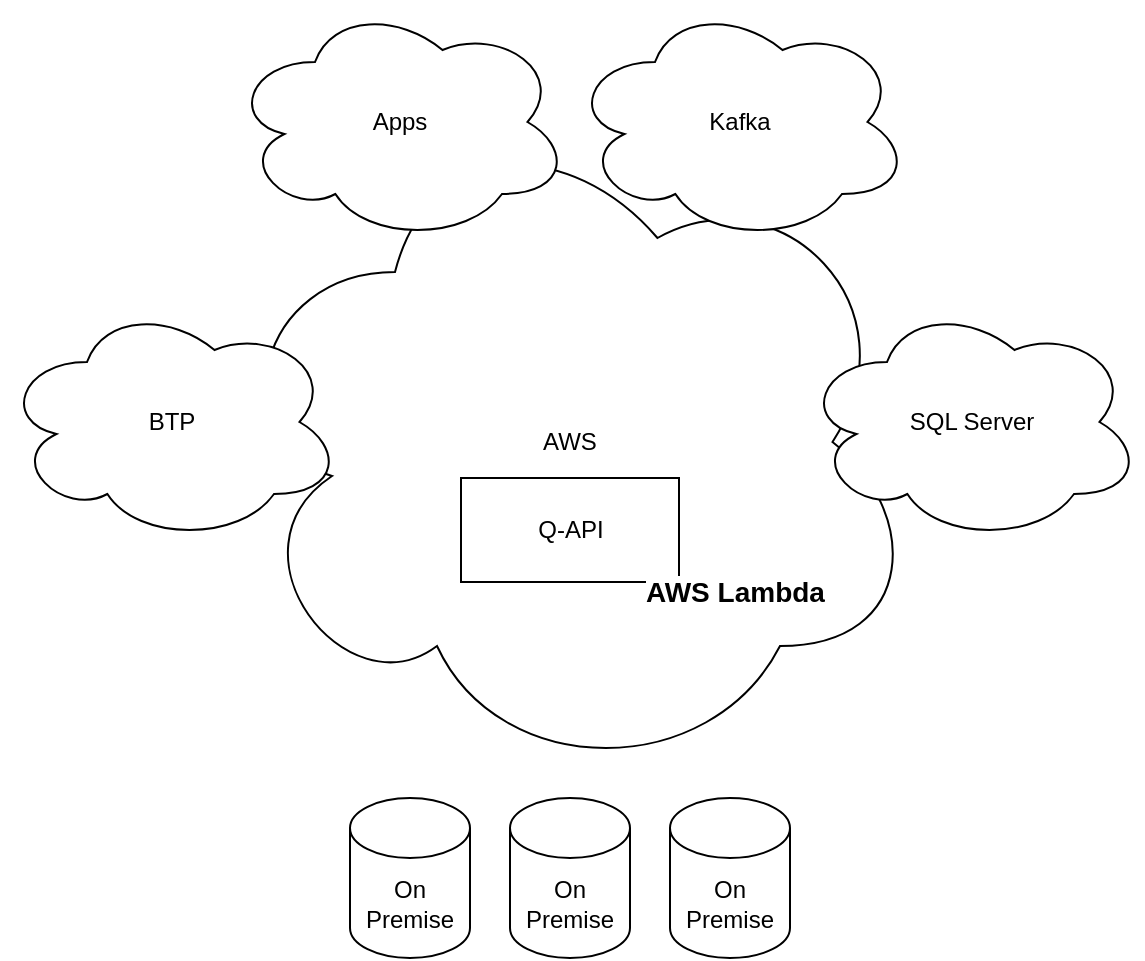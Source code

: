 <mxfile version="18.0.2" type="github" pages="9">
  <diagram id="HpVJbcLZ7ZJIM3ib_42-" name="Intro">
    <mxGraphModel dx="1038" dy="547" grid="1" gridSize="10" guides="1" tooltips="1" connect="1" arrows="1" fold="1" page="1" pageScale="1" pageWidth="827" pageHeight="1169" math="0" shadow="0">
      <root>
        <mxCell id="0" />
        <mxCell id="1" parent="0" />
        <mxCell id="_8hG3KRM3qx4qLLlASOH-2" value="AWS" style="ellipse;shape=cloud;whiteSpace=wrap;html=1;" parent="1" vertex="1">
          <mxGeometry x="239" y="330" width="350" height="340" as="geometry" />
        </mxCell>
        <mxCell id="_8hG3KRM3qx4qLLlASOH-1" value="Q-API" style="rounded=0;whiteSpace=wrap;html=1;" parent="1" vertex="1">
          <mxGeometry x="359.5" y="518" width="109" height="52" as="geometry" />
        </mxCell>
        <mxCell id="UIJSoI195DZLYgH4Dl49-1" value="BTP" style="ellipse;shape=cloud;whiteSpace=wrap;html=1;" parent="1" vertex="1">
          <mxGeometry x="130" y="430" width="170" height="120" as="geometry" />
        </mxCell>
        <mxCell id="UIJSoI195DZLYgH4Dl49-2" value="SQL Server" style="ellipse;shape=cloud;whiteSpace=wrap;html=1;" parent="1" vertex="1">
          <mxGeometry x="530" y="430" width="170" height="120" as="geometry" />
        </mxCell>
        <mxCell id="UIJSoI195DZLYgH4Dl49-4" value="On Premise" style="shape=cylinder3;whiteSpace=wrap;html=1;boundedLbl=1;backgroundOutline=1;size=15;" parent="1" vertex="1">
          <mxGeometry x="384" y="678" width="60" height="80" as="geometry" />
        </mxCell>
        <mxCell id="dWb0MLK0WTYtKiy5Bn6R-1" value="&lt;em style=&quot;font-weight: bold; font-style: normal; font-family: arial, sans-serif; font-size: 14px; font-variant-ligatures: normal; font-variant-caps: normal; letter-spacing: normal; orphans: 2; text-align: left; text-indent: 0px; text-transform: none; widows: 2; word-spacing: 0px; -webkit-text-stroke-width: 0px; text-decoration-thickness: initial; text-decoration-style: initial; text-decoration-color: initial; background-color: rgb(255, 255, 255);&quot;&gt;AWS Lambda&lt;/em&gt;" style="text;whiteSpace=wrap;html=1;fontSize=13;" parent="1" vertex="1">
          <mxGeometry x="450" y="560" width="110" height="30" as="geometry" />
        </mxCell>
        <mxCell id="2JQ_cNsJzv8anacmbkM--3" value="On Premise" style="shape=cylinder3;whiteSpace=wrap;html=1;boundedLbl=1;backgroundOutline=1;size=15;" vertex="1" parent="1">
          <mxGeometry x="464" y="678" width="60" height="80" as="geometry" />
        </mxCell>
        <mxCell id="2JQ_cNsJzv8anacmbkM--4" value="On Premise" style="shape=cylinder3;whiteSpace=wrap;html=1;boundedLbl=1;backgroundOutline=1;size=15;" vertex="1" parent="1">
          <mxGeometry x="304" y="678" width="60" height="80" as="geometry" />
        </mxCell>
        <mxCell id="2JQ_cNsJzv8anacmbkM--7" value="Apps" style="ellipse;shape=cloud;whiteSpace=wrap;html=1;" vertex="1" parent="1">
          <mxGeometry x="244" y="280" width="170" height="120" as="geometry" />
        </mxCell>
        <mxCell id="2JQ_cNsJzv8anacmbkM--8" value="Kafka" style="ellipse;shape=cloud;whiteSpace=wrap;html=1;" vertex="1" parent="1">
          <mxGeometry x="414" y="280" width="170" height="120" as="geometry" />
        </mxCell>
      </root>
    </mxGraphModel>
  </diagram>
  <diagram name="Huidig" id="vT4zfsBOIa107QjHJJ_h">
    <mxGraphModel dx="1438" dy="147" grid="1" gridSize="10" guides="1" tooltips="1" connect="1" arrows="1" fold="1" page="0" pageScale="1" pageWidth="827" pageHeight="1169" math="0" shadow="0">
      <root>
        <mxCell id="7QKlyXyI2FBLRuou-GM7-0" />
        <mxCell id="7QKlyXyI2FBLRuou-GM7-1" parent="7QKlyXyI2FBLRuou-GM7-0" />
        <mxCell id="doydaf-6P-BLi0-MDYOF-10" value="Replicatie" style="edgeStyle=orthogonalEdgeStyle;rounded=0;orthogonalLoop=1;jettySize=auto;html=1;entryX=0.25;entryY=1;entryDx=0;entryDy=0;" edge="1" parent="7QKlyXyI2FBLRuou-GM7-1" source="7QKlyXyI2FBLRuou-GM7-6" target="doydaf-6P-BLi0-MDYOF-7">
          <mxGeometry relative="1" as="geometry" />
        </mxCell>
        <mxCell id="7QKlyXyI2FBLRuou-GM7-6" value="Tennet" style="shape=cylinder3;whiteSpace=wrap;html=1;boundedLbl=1;backgroundOutline=1;size=15;" vertex="1" parent="7QKlyXyI2FBLRuou-GM7-1">
          <mxGeometry x="60" y="800" width="60" height="80" as="geometry" />
        </mxCell>
        <mxCell id="doydaf-6P-BLi0-MDYOF-11" style="edgeStyle=orthogonalEdgeStyle;rounded=0;orthogonalLoop=1;jettySize=auto;html=1;entryX=0.75;entryY=1;entryDx=0;entryDy=0;" edge="1" parent="7QKlyXyI2FBLRuou-GM7-1" source="7QKlyXyI2FBLRuou-GM7-7" target="doydaf-6P-BLi0-MDYOF-7">
          <mxGeometry relative="1" as="geometry" />
        </mxCell>
        <mxCell id="doydaf-6P-BLi0-MDYOF-14" value="Replicatie" style="edgeLabel;html=1;align=center;verticalAlign=middle;resizable=0;points=[];" vertex="1" connectable="0" parent="doydaf-6P-BLi0-MDYOF-11">
          <mxGeometry x="0.02" y="3" relative="1" as="geometry">
            <mxPoint as="offset" />
          </mxGeometry>
        </mxCell>
        <mxCell id="7QKlyXyI2FBLRuou-GM7-7" value="Liander" style="shape=cylinder3;whiteSpace=wrap;html=1;boundedLbl=1;backgroundOutline=1;size=15;" vertex="1" parent="7QKlyXyI2FBLRuou-GM7-1">
          <mxGeometry x="400" y="800" width="60" height="80" as="geometry" />
        </mxCell>
        <mxCell id="7QKlyXyI2FBLRuou-GM7-8" value="Kafka Consumer" style="rounded=0;whiteSpace=wrap;html=1;dashed=1;" vertex="1" parent="7QKlyXyI2FBLRuou-GM7-1">
          <mxGeometry x="60" y="520" width="120" height="60" as="geometry" />
        </mxCell>
        <mxCell id="doydaf-6P-BLi0-MDYOF-9" style="edgeStyle=orthogonalEdgeStyle;rounded=0;orthogonalLoop=1;jettySize=auto;html=1;entryX=0.5;entryY=0;entryDx=0;entryDy=0;" edge="1" parent="7QKlyXyI2FBLRuou-GM7-1" source="7QKlyXyI2FBLRuou-GM7-9" target="doydaf-6P-BLi0-MDYOF-7">
          <mxGeometry relative="1" as="geometry" />
        </mxCell>
        <mxCell id="7QKlyXyI2FBLRuou-GM7-9" value="Inspector" style="rounded=0;whiteSpace=wrap;html=1;" vertex="1" parent="7QKlyXyI2FBLRuou-GM7-1">
          <mxGeometry x="200" y="520" width="120" height="60" as="geometry" />
        </mxCell>
        <mxCell id="qpO7n-Ezl3QQtPlUDYy3-4" style="edgeStyle=orthogonalEdgeStyle;rounded=0;orthogonalLoop=1;jettySize=auto;html=1;exitX=0.5;exitY=1;exitDx=0;exitDy=0;" edge="1" parent="7QKlyXyI2FBLRuou-GM7-1" source="7QKlyXyI2FBLRuou-GM7-10" target="mUy6Duw-CrBWfTMeyEvr-0">
          <mxGeometry relative="1" as="geometry" />
        </mxCell>
        <mxCell id="7QKlyXyI2FBLRuou-GM7-10" value="Mutatie Tool App op CF" style="rounded=0;whiteSpace=wrap;html=1;" vertex="1" parent="7QKlyXyI2FBLRuou-GM7-1">
          <mxGeometry x="341" y="419" width="120" height="61" as="geometry" />
        </mxCell>
        <mxCell id="qpO7n-Ezl3QQtPlUDYy3-5" style="edgeStyle=orthogonalEdgeStyle;rounded=0;orthogonalLoop=1;jettySize=auto;html=1;entryX=1;entryY=0.5;entryDx=0;entryDy=0;" edge="1" parent="7QKlyXyI2FBLRuou-GM7-1" source="7QKlyXyI2FBLRuou-GM7-11" target="qpO7n-Ezl3QQtPlUDYy3-1">
          <mxGeometry relative="1" as="geometry">
            <Array as="points">
              <mxPoint x="540" y="665" />
            </Array>
          </mxGeometry>
        </mxCell>
        <mxCell id="7QKlyXyI2FBLRuou-GM7-11" value="APIs" style="rounded=0;whiteSpace=wrap;html=1;" vertex="1" parent="7QKlyXyI2FBLRuou-GM7-1">
          <mxGeometry x="480" y="520" width="120" height="60" as="geometry" />
        </mxCell>
        <mxCell id="7QKlyXyI2FBLRuou-GM7-13" value="Kafka Producer" style="rounded=0;whiteSpace=wrap;html=1;dashed=1;" vertex="1" parent="7QKlyXyI2FBLRuou-GM7-1">
          <mxGeometry x="-80" y="520" width="120" height="60" as="geometry" />
        </mxCell>
        <mxCell id="7QKlyXyI2FBLRuou-GM7-14" value="Kafka&amp;nbsp;" style="rounded=1;whiteSpace=wrap;html=1;" vertex="1" parent="7QKlyXyI2FBLRuou-GM7-1">
          <mxGeometry x="-10" y="440" width="120" height="60" as="geometry" />
        </mxCell>
        <mxCell id="doydaf-6P-BLi0-MDYOF-12" style="edgeStyle=orthogonalEdgeStyle;rounded=0;orthogonalLoop=1;jettySize=auto;html=1;entryX=1;entryY=0.5;entryDx=0;entryDy=0;" edge="1" parent="7QKlyXyI2FBLRuou-GM7-1" source="7QKlyXyI2FBLRuou-GM7-15" target="doydaf-6P-BLi0-MDYOF-7">
          <mxGeometry relative="1" as="geometry">
            <Array as="points">
              <mxPoint x="540" y="710" />
            </Array>
          </mxGeometry>
        </mxCell>
        <mxCell id="7QKlyXyI2FBLRuou-GM7-15" value="Omicron" style="ellipse;shape=cloud;whiteSpace=wrap;html=1;labelBackgroundColor=#FFFFFF;fontSize=13;fontColor=#000000;" vertex="1" parent="7QKlyXyI2FBLRuou-GM7-1">
          <mxGeometry x="700" y="660" width="120" height="80" as="geometry" />
        </mxCell>
        <mxCell id="doydaf-6P-BLi0-MDYOF-7" value="On Premise" style="swimlane;" vertex="1" parent="7QKlyXyI2FBLRuou-GM7-1">
          <mxGeometry x="160" y="610" width="200" height="200" as="geometry" />
        </mxCell>
        <mxCell id="7QKlyXyI2FBLRuou-GM7-5" value="i-Core" style="shape=cylinder3;whiteSpace=wrap;html=1;boundedLbl=1;backgroundOutline=1;size=15;" vertex="1" parent="doydaf-6P-BLi0-MDYOF-7">
          <mxGeometry x="55" y="80" width="90" height="110" as="geometry" />
        </mxCell>
        <mxCell id="qpO7n-Ezl3QQtPlUDYy3-7" style="edgeStyle=orthogonalEdgeStyle;rounded=0;orthogonalLoop=1;jettySize=auto;html=1;entryX=1;entryY=0.5;entryDx=0;entryDy=0;entryPerimeter=0;" edge="1" parent="doydaf-6P-BLi0-MDYOF-7" source="qpO7n-Ezl3QQtPlUDYy3-1" target="7QKlyXyI2FBLRuou-GM7-5">
          <mxGeometry relative="1" as="geometry">
            <Array as="points">
              <mxPoint x="180" y="100" />
              <mxPoint x="165" y="100" />
              <mxPoint x="165" y="135" />
            </Array>
          </mxGeometry>
        </mxCell>
        <mxCell id="qpO7n-Ezl3QQtPlUDYy3-1" value="Proxy" style="whiteSpace=wrap;html=1;aspect=fixed;" vertex="1" parent="doydaf-6P-BLi0-MDYOF-7">
          <mxGeometry x="150" y="30" width="50" height="50" as="geometry" />
        </mxCell>
        <mxCell id="qpO7n-Ezl3QQtPlUDYy3-8" value="Middle-ware" style="whiteSpace=wrap;html=1;aspect=fixed;" vertex="1" parent="doydaf-6P-BLi0-MDYOF-7">
          <mxGeometry x="75" y="30" width="50" height="50" as="geometry" />
        </mxCell>
        <mxCell id="qpO7n-Ezl3QQtPlUDYy3-3" style="edgeStyle=orthogonalEdgeStyle;rounded=0;orthogonalLoop=1;jettySize=auto;html=1;exitX=0.5;exitY=1;exitDx=0;exitDy=0;entryX=1;entryY=0.5;entryDx=0;entryDy=0;" edge="1" parent="7QKlyXyI2FBLRuou-GM7-1" source="mUy6Duw-CrBWfTMeyEvr-0" target="qpO7n-Ezl3QQtPlUDYy3-1">
          <mxGeometry relative="1" as="geometry" />
        </mxCell>
        <mxCell id="mUy6Duw-CrBWfTMeyEvr-0" value="Mutatie Tool Middleware op CF" style="rounded=0;whiteSpace=wrap;html=1;" vertex="1" parent="7QKlyXyI2FBLRuou-GM7-1">
          <mxGeometry x="341" y="520" width="120" height="60" as="geometry" />
        </mxCell>
      </root>
    </mxGraphModel>
  </diagram>
  <diagram id="KApg9ZK0kmlz-gtaGevU" name="Plan API">
    <mxGraphModel dx="1038" dy="547" grid="1" gridSize="10" guides="1" tooltips="1" connect="1" arrows="1" fold="1" page="0" pageScale="1" pageWidth="827" pageHeight="1169" math="0" shadow="0">
      <root>
        <mxCell id="0" />
        <mxCell id="1" parent="0" />
        <mxCell id="_LIRofzzChph_EFBGV_p-5" style="edgeStyle=orthogonalEdgeStyle;rounded=0;orthogonalLoop=1;jettySize=auto;html=1;exitX=0.5;exitY=1;exitDx=0;exitDy=0;" parent="1" source="_LIRofzzChph_EFBGV_p-1" target="_LIRofzzChph_EFBGV_p-2" edge="1">
          <mxGeometry relative="1" as="geometry" />
        </mxCell>
        <mxCell id="_LIRofzzChph_EFBGV_p-6" style="edgeStyle=orthogonalEdgeStyle;rounded=0;orthogonalLoop=1;jettySize=auto;html=1;" parent="1" source="_LIRofzzChph_EFBGV_p-1" target="_LIRofzzChph_EFBGV_p-3" edge="1">
          <mxGeometry relative="1" as="geometry" />
        </mxCell>
        <mxCell id="_LIRofzzChph_EFBGV_p-7" style="edgeStyle=orthogonalEdgeStyle;rounded=0;orthogonalLoop=1;jettySize=auto;html=1;exitX=0.5;exitY=1;exitDx=0;exitDy=0;entryX=0.5;entryY=0;entryDx=0;entryDy=0;entryPerimeter=0;" parent="1" source="_LIRofzzChph_EFBGV_p-1" target="_LIRofzzChph_EFBGV_p-4" edge="1">
          <mxGeometry relative="1" as="geometry" />
        </mxCell>
        <mxCell id="_LIRofzzChph_EFBGV_p-2" value="i-Core" style="shape=cylinder3;whiteSpace=wrap;html=1;boundedLbl=1;backgroundOutline=1;size=15;" parent="1" vertex="1">
          <mxGeometry x="290" y="743" width="60" height="80" as="geometry" />
        </mxCell>
        <mxCell id="_LIRofzzChph_EFBGV_p-3" value="Tennet" style="shape=cylinder3;whiteSpace=wrap;html=1;boundedLbl=1;backgroundOutline=1;size=15;" parent="1" vertex="1">
          <mxGeometry x="371" y="743" width="60" height="80" as="geometry" />
        </mxCell>
        <mxCell id="_LIRofzzChph_EFBGV_p-4" value="Liander" style="shape=cylinder3;whiteSpace=wrap;html=1;boundedLbl=1;backgroundOutline=1;size=15;" parent="1" vertex="1">
          <mxGeometry x="451" y="743" width="60" height="80" as="geometry" />
        </mxCell>
        <mxCell id="_LIRofzzChph_EFBGV_p-8" value="Kafka Consumer" style="rounded=0;whiteSpace=wrap;html=1;" parent="1" vertex="1">
          <mxGeometry x="200" y="450" width="120" height="60" as="geometry" />
        </mxCell>
        <mxCell id="_LIRofzzChph_EFBGV_p-9" value="Inspector" style="rounded=0;whiteSpace=wrap;html=1;" parent="1" vertex="1">
          <mxGeometry x="481" y="450" width="120" height="60" as="geometry" />
        </mxCell>
        <mxCell id="_LIRofzzChph_EFBGV_p-10" value="Mutatie Tool" style="rounded=0;whiteSpace=wrap;html=1;" parent="1" vertex="1">
          <mxGeometry x="620" y="450" width="120" height="60" as="geometry" />
        </mxCell>
        <mxCell id="_LIRofzzChph_EFBGV_p-11" value="APIs" style="rounded=0;whiteSpace=wrap;html=1;" parent="1" vertex="1">
          <mxGeometry x="340" y="450" width="120" height="60" as="geometry" />
        </mxCell>
        <mxCell id="TJ5iqCwmINLxDIpcIWsS-2" value="Kafka Producer" style="rounded=0;whiteSpace=wrap;html=1;" parent="1" vertex="1">
          <mxGeometry x="60" y="450" width="120" height="60" as="geometry" />
        </mxCell>
        <mxCell id="eNnHhdQrDtm_9kjSp-nN-5" value="Kafka&amp;nbsp;" style="rounded=1;whiteSpace=wrap;html=1;" parent="1" vertex="1">
          <mxGeometry x="130" y="370" width="120" height="60" as="geometry" />
        </mxCell>
        <mxCell id="XJJLelBywiv6xxUjgZXU-2" value="Omicron" style="ellipse;shape=cloud;whiteSpace=wrap;html=1;labelBackgroundColor=#FFFFFF;fontSize=13;fontColor=#000000;" parent="1" vertex="1">
          <mxGeometry x="620" y="530" width="120" height="80" as="geometry" />
        </mxCell>
        <mxCell id="1zi3gBxquM7h25bUASLV-3" value="Dynamische data" style="rounded=0;whiteSpace=wrap;html=1;" parent="1" vertex="1">
          <mxGeometry x="470" y="600" width="120" height="60" as="geometry" />
        </mxCell>
        <mxCell id="1zi3gBxquM7h25bUASLV-4" value="Statische data" style="rounded=0;whiteSpace=wrap;html=1;" parent="1" vertex="1">
          <mxGeometry x="220" y="600" width="120" height="60" as="geometry" />
        </mxCell>
        <mxCell id="_LIRofzzChph_EFBGV_p-1" value="Qirion API" style="rounded=0;whiteSpace=wrap;html=1;" parent="1" vertex="1">
          <mxGeometry x="321" y="560" width="160" height="80" as="geometry" />
        </mxCell>
      </root>
    </mxGraphModel>
  </diagram>
  <diagram name="Mogelijkheden" id="776NfYBEFLvedW3-ykA_">
    <mxGraphModel dx="1038" dy="547" grid="1" gridSize="10" guides="1" tooltips="1" connect="1" arrows="1" fold="1" page="0" pageScale="1" pageWidth="827" pageHeight="1169" math="0" shadow="0">
      <root>
        <mxCell id="QCPtocISedsEPQomGW2w-0" />
        <mxCell id="QCPtocISedsEPQomGW2w-1" parent="QCPtocISedsEPQomGW2w-0" />
        <mxCell id="QCPtocISedsEPQomGW2w-2" style="edgeStyle=orthogonalEdgeStyle;rounded=0;orthogonalLoop=1;jettySize=auto;html=1;exitX=0.5;exitY=1;exitDx=0;exitDy=0;" edge="1" parent="QCPtocISedsEPQomGW2w-1" source="QCPtocISedsEPQomGW2w-17" target="QCPtocISedsEPQomGW2w-5">
          <mxGeometry relative="1" as="geometry" />
        </mxCell>
        <mxCell id="QCPtocISedsEPQomGW2w-3" style="edgeStyle=orthogonalEdgeStyle;rounded=0;orthogonalLoop=1;jettySize=auto;html=1;" edge="1" parent="QCPtocISedsEPQomGW2w-1" source="QCPtocISedsEPQomGW2w-17" target="QCPtocISedsEPQomGW2w-6">
          <mxGeometry relative="1" as="geometry" />
        </mxCell>
        <mxCell id="QCPtocISedsEPQomGW2w-4" style="edgeStyle=orthogonalEdgeStyle;rounded=0;orthogonalLoop=1;jettySize=auto;html=1;exitX=0.5;exitY=1;exitDx=0;exitDy=0;entryX=0.5;entryY=0;entryDx=0;entryDy=0;entryPerimeter=0;" edge="1" parent="QCPtocISedsEPQomGW2w-1" source="QCPtocISedsEPQomGW2w-17" target="QCPtocISedsEPQomGW2w-7">
          <mxGeometry relative="1" as="geometry" />
        </mxCell>
        <mxCell id="QCPtocISedsEPQomGW2w-5" value="i-Core" style="shape=cylinder3;whiteSpace=wrap;html=1;boundedLbl=1;backgroundOutline=1;size=15;dashed=1;" vertex="1" parent="QCPtocISedsEPQomGW2w-1">
          <mxGeometry x="290" y="743" width="60" height="80" as="geometry" />
        </mxCell>
        <mxCell id="QCPtocISedsEPQomGW2w-6" value="Tennet" style="shape=cylinder3;whiteSpace=wrap;html=1;boundedLbl=1;backgroundOutline=1;size=15;" vertex="1" parent="QCPtocISedsEPQomGW2w-1">
          <mxGeometry x="371" y="743" width="60" height="80" as="geometry" />
        </mxCell>
        <mxCell id="QCPtocISedsEPQomGW2w-7" value="Liander" style="shape=cylinder3;whiteSpace=wrap;html=1;boundedLbl=1;backgroundOutline=1;size=15;" vertex="1" parent="QCPtocISedsEPQomGW2w-1">
          <mxGeometry x="451" y="743" width="60" height="80" as="geometry" />
        </mxCell>
        <mxCell id="QCPtocISedsEPQomGW2w-8" value="Kafka Consumer" style="rounded=0;whiteSpace=wrap;html=1;" vertex="1" parent="QCPtocISedsEPQomGW2w-1">
          <mxGeometry x="200" y="450" width="120" height="60" as="geometry" />
        </mxCell>
        <mxCell id="QCPtocISedsEPQomGW2w-9" value="Inspector" style="rounded=0;whiteSpace=wrap;html=1;" vertex="1" parent="QCPtocISedsEPQomGW2w-1">
          <mxGeometry x="481" y="450" width="120" height="60" as="geometry" />
        </mxCell>
        <mxCell id="7YPB4oChSVs1w-JZZr6h-1" style="edgeStyle=orthogonalEdgeStyle;rounded=0;orthogonalLoop=1;jettySize=auto;html=1;exitX=1;exitY=0.5;exitDx=0;exitDy=0;entryX=0.5;entryY=0;entryDx=0;entryDy=0;" edge="1" parent="QCPtocISedsEPQomGW2w-1" source="QCPtocISedsEPQomGW2w-10" target="7YPB4oChSVs1w-JZZr6h-0">
          <mxGeometry relative="1" as="geometry" />
        </mxCell>
        <mxCell id="QCPtocISedsEPQomGW2w-10" value="Mutatie Tool" style="rounded=0;whiteSpace=wrap;html=1;" vertex="1" parent="QCPtocISedsEPQomGW2w-1">
          <mxGeometry x="620" y="450" width="120" height="60" as="geometry" />
        </mxCell>
        <mxCell id="QCPtocISedsEPQomGW2w-11" value="APIs" style="rounded=0;whiteSpace=wrap;html=1;" vertex="1" parent="QCPtocISedsEPQomGW2w-1">
          <mxGeometry x="340" y="450" width="120" height="60" as="geometry" />
        </mxCell>
        <mxCell id="QCPtocISedsEPQomGW2w-12" value="Kafka Producer" style="rounded=0;whiteSpace=wrap;html=1;" vertex="1" parent="QCPtocISedsEPQomGW2w-1">
          <mxGeometry x="60" y="450" width="120" height="60" as="geometry" />
        </mxCell>
        <mxCell id="QCPtocISedsEPQomGW2w-13" value="Kafka&amp;nbsp;" style="rounded=1;whiteSpace=wrap;html=1;" vertex="1" parent="QCPtocISedsEPQomGW2w-1">
          <mxGeometry x="130" y="370" width="120" height="60" as="geometry" />
        </mxCell>
        <mxCell id="QCPtocISedsEPQomGW2w-14" value="Omicron" style="ellipse;shape=cloud;whiteSpace=wrap;html=1;labelBackgroundColor=#FFFFFF;fontSize=13;fontColor=#000000;" vertex="1" parent="QCPtocISedsEPQomGW2w-1">
          <mxGeometry x="30" y="550" width="120" height="80" as="geometry" />
        </mxCell>
        <mxCell id="QCPtocISedsEPQomGW2w-15" value="Dynamische data" style="rounded=0;whiteSpace=wrap;html=1;" vertex="1" parent="QCPtocISedsEPQomGW2w-1">
          <mxGeometry x="470" y="600" width="120" height="60" as="geometry" />
        </mxCell>
        <mxCell id="QCPtocISedsEPQomGW2w-16" value="Statische data" style="rounded=0;whiteSpace=wrap;html=1;" vertex="1" parent="QCPtocISedsEPQomGW2w-1">
          <mxGeometry x="220" y="600" width="120" height="60" as="geometry" />
        </mxCell>
        <mxCell id="QCPtocISedsEPQomGW2w-17" value="Qirion API" style="rounded=0;whiteSpace=wrap;html=1;" vertex="1" parent="QCPtocISedsEPQomGW2w-1">
          <mxGeometry x="321" y="560" width="160" height="80" as="geometry" />
        </mxCell>
        <mxCell id="eQ1E9PP1uY3DnO6KK2Yn-0" value="Veldwerker App" style="rounded=0;whiteSpace=wrap;html=1;dashed=1;" vertex="1" parent="QCPtocISedsEPQomGW2w-1">
          <mxGeometry x="481" y="370" width="120" height="60" as="geometry" />
        </mxCell>
        <mxCell id="eQ1E9PP1uY3DnO6KK2Yn-1" value="Uitfaseren VGE" style="rounded=0;whiteSpace=wrap;html=1;dashed=1;" vertex="1" parent="QCPtocISedsEPQomGW2w-1">
          <mxGeometry x="620" y="370" width="120" height="60" as="geometry" />
        </mxCell>
        <mxCell id="7YPB4oChSVs1w-JZZr6h-0" value="Automatiseren" style="rounded=0;whiteSpace=wrap;html=1;dashed=1;" vertex="1" parent="QCPtocISedsEPQomGW2w-1">
          <mxGeometry x="770" y="510" width="120" height="60" as="geometry" />
        </mxCell>
        <mxCell id="2qFBr_LVHn0H7hApXwYN-1" value="Business rules onderhoud" style="rounded=0;whiteSpace=wrap;html=1;" vertex="1" parent="QCPtocISedsEPQomGW2w-1">
          <mxGeometry x="775" y="793" width="120" height="60" as="geometry" />
        </mxCell>
        <mxCell id="2qFBr_LVHn0H7hApXwYN-2" value="Automatiseren beoordelen onderhoud" style="rounded=0;whiteSpace=wrap;html=1;" vertex="1" parent="QCPtocISedsEPQomGW2w-1">
          <mxGeometry x="705" y="723" width="120" height="60" as="geometry" />
        </mxCell>
        <mxCell id="2qFBr_LVHn0H7hApXwYN-3" value="Muteren storingen en automatisch beoordelen" style="rounded=0;whiteSpace=wrap;html=1;" vertex="1" parent="QCPtocISedsEPQomGW2w-1">
          <mxGeometry x="705" y="653" width="120" height="60" as="geometry" />
        </mxCell>
        <mxCell id="2qFBr_LVHn0H7hApXwYN-4" value="Volgt werk uit" style="rounded=0;whiteSpace=wrap;html=1;" vertex="1" parent="QCPtocISedsEPQomGW2w-1">
          <mxGeometry x="835" y="653" width="120" height="60" as="geometry" />
        </mxCell>
        <mxCell id="2qFBr_LVHn0H7hApXwYN-5" value="Volgt werk uit" style="rounded=0;whiteSpace=wrap;html=1;" vertex="1" parent="QCPtocISedsEPQomGW2w-1">
          <mxGeometry x="835" y="723" width="120" height="60" as="geometry" />
        </mxCell>
        <mxCell id="1pas5uzWiyQxq9TUJ_Up-0" value="CIM Jargon" style="rounded=0;whiteSpace=wrap;html=1;dashed=1;" vertex="1" parent="QCPtocISedsEPQomGW2w-1">
          <mxGeometry x="150" y="650" width="120" height="60" as="geometry" />
        </mxCell>
        <mxCell id="1pas5uzWiyQxq9TUJ_Up-1" value="Uitfaseren&amp;nbsp;" style="rounded=0;whiteSpace=wrap;html=1;dashed=1;" vertex="1" parent="QCPtocISedsEPQomGW2w-1">
          <mxGeometry x="260" y="850" width="120" height="60" as="geometry" />
        </mxCell>
      </root>
    </mxGraphModel>
  </diagram>
  <diagram name="Copy of Page-1" id="WH6ykJfbUuyJ_v7iOiE3">
    <mxGraphModel dx="1038" dy="547" grid="1" gridSize="10" guides="1" tooltips="1" connect="1" arrows="1" fold="1" page="0" pageScale="1" pageWidth="827" pageHeight="1169" math="0" shadow="0">
      <root>
        <mxCell id="XlQo0vKEERJY7iNDJMQV-0" />
        <mxCell id="XlQo0vKEERJY7iNDJMQV-1" parent="XlQo0vKEERJY7iNDJMQV-0" />
        <mxCell id="XlQo0vKEERJY7iNDJMQV-2" style="edgeStyle=orthogonalEdgeStyle;rounded=0;orthogonalLoop=1;jettySize=auto;html=1;exitX=0.5;exitY=1;exitDx=0;exitDy=0;" edge="1" parent="XlQo0vKEERJY7iNDJMQV-1" source="XlQo0vKEERJY7iNDJMQV-5" target="XlQo0vKEERJY7iNDJMQV-6">
          <mxGeometry relative="1" as="geometry" />
        </mxCell>
        <mxCell id="XlQo0vKEERJY7iNDJMQV-3" style="edgeStyle=orthogonalEdgeStyle;rounded=0;orthogonalLoop=1;jettySize=auto;html=1;" edge="1" parent="XlQo0vKEERJY7iNDJMQV-1" source="XlQo0vKEERJY7iNDJMQV-5" target="XlQo0vKEERJY7iNDJMQV-7">
          <mxGeometry relative="1" as="geometry" />
        </mxCell>
        <mxCell id="XlQo0vKEERJY7iNDJMQV-4" style="edgeStyle=orthogonalEdgeStyle;rounded=0;orthogonalLoop=1;jettySize=auto;html=1;exitX=0.5;exitY=1;exitDx=0;exitDy=0;entryX=0.5;entryY=0;entryDx=0;entryDy=0;entryPerimeter=0;" edge="1" parent="XlQo0vKEERJY7iNDJMQV-1" source="XlQo0vKEERJY7iNDJMQV-5" target="XlQo0vKEERJY7iNDJMQV-8">
          <mxGeometry relative="1" as="geometry" />
        </mxCell>
        <mxCell id="XlQo0vKEERJY7iNDJMQV-5" value="Qirion API" style="rounded=0;whiteSpace=wrap;html=1;" vertex="1" parent="XlQo0vKEERJY7iNDJMQV-1">
          <mxGeometry x="321" y="560" width="160" height="80" as="geometry" />
        </mxCell>
        <mxCell id="XlQo0vKEERJY7iNDJMQV-6" value="i-Core" style="shape=cylinder3;whiteSpace=wrap;html=1;boundedLbl=1;backgroundOutline=1;size=15;" vertex="1" parent="XlQo0vKEERJY7iNDJMQV-1">
          <mxGeometry x="290" y="720" width="60" height="80" as="geometry" />
        </mxCell>
        <mxCell id="XlQo0vKEERJY7iNDJMQV-7" value="Tennet" style="shape=cylinder3;whiteSpace=wrap;html=1;boundedLbl=1;backgroundOutline=1;size=15;" vertex="1" parent="XlQo0vKEERJY7iNDJMQV-1">
          <mxGeometry x="371" y="720" width="60" height="80" as="geometry" />
        </mxCell>
        <mxCell id="XlQo0vKEERJY7iNDJMQV-8" value="Liander" style="shape=cylinder3;whiteSpace=wrap;html=1;boundedLbl=1;backgroundOutline=1;size=15;" vertex="1" parent="XlQo0vKEERJY7iNDJMQV-1">
          <mxGeometry x="451" y="720" width="60" height="80" as="geometry" />
        </mxCell>
        <mxCell id="XlQo0vKEERJY7iNDJMQV-9" style="edgeStyle=orthogonalEdgeStyle;rounded=0;orthogonalLoop=1;jettySize=auto;html=1;exitX=0.5;exitY=1;exitDx=0;exitDy=0;entryX=0.5;entryY=0;entryDx=0;entryDy=0;fontSize=13;fontColor=#000000;startArrow=none;startFill=0;" edge="1" parent="XlQo0vKEERJY7iNDJMQV-1" source="XlQo0vKEERJY7iNDJMQV-10" target="XlQo0vKEERJY7iNDJMQV-23">
          <mxGeometry relative="1" as="geometry" />
        </mxCell>
        <mxCell id="XlQo0vKEERJY7iNDJMQV-10" value="Kafka Consumer" style="rounded=0;whiteSpace=wrap;html=1;" vertex="1" parent="XlQo0vKEERJY7iNDJMQV-1">
          <mxGeometry x="190" y="370" width="120" height="60" as="geometry" />
        </mxCell>
        <mxCell id="XlQo0vKEERJY7iNDJMQV-11" style="edgeStyle=orthogonalEdgeStyle;rounded=0;orthogonalLoop=1;jettySize=auto;html=1;exitX=0.5;exitY=0;exitDx=0;exitDy=0;entryX=0.5;entryY=1;entryDx=0;entryDy=0;fontSize=13;fontColor=#000000;startArrow=none;startFill=0;" edge="1" parent="XlQo0vKEERJY7iNDJMQV-1" source="XlQo0vKEERJY7iNDJMQV-12" target="XlQo0vKEERJY7iNDJMQV-31">
          <mxGeometry relative="1" as="geometry" />
        </mxCell>
        <mxCell id="XlQo0vKEERJY7iNDJMQV-12" value="Inspector" style="rounded=0;whiteSpace=wrap;html=1;" vertex="1" parent="XlQo0vKEERJY7iNDJMQV-1">
          <mxGeometry x="511" y="360" width="120" height="60" as="geometry" />
        </mxCell>
        <mxCell id="XlQo0vKEERJY7iNDJMQV-13" value="Mutatie Tool" style="rounded=0;whiteSpace=wrap;html=1;" vertex="1" parent="XlQo0vKEERJY7iNDJMQV-1">
          <mxGeometry x="810" y="480" width="120" height="60" as="geometry" />
        </mxCell>
        <mxCell id="XlQo0vKEERJY7iNDJMQV-14" value="APIs" style="rounded=0;whiteSpace=wrap;html=1;" vertex="1" parent="XlQo0vKEERJY7iNDJMQV-1">
          <mxGeometry x="350" y="360" width="120" height="60" as="geometry" />
        </mxCell>
        <mxCell id="XlQo0vKEERJY7iNDJMQV-15" value="Proxy &lt;br&gt;or cloud" style="ellipse;shape=cloud;whiteSpace=wrap;html=1;" vertex="1" parent="XlQo0vKEERJY7iNDJMQV-1">
          <mxGeometry x="270" y="650" width="80" height="50" as="geometry" />
        </mxCell>
        <mxCell id="XlQo0vKEERJY7iNDJMQV-16" style="edgeStyle=orthogonalEdgeStyle;rounded=0;orthogonalLoop=1;jettySize=auto;html=1;exitX=0.5;exitY=0;exitDx=0;exitDy=0;entryX=0.5;entryY=1;entryDx=0;entryDy=0;startArrow=none;startFill=0;" edge="1" parent="XlQo0vKEERJY7iNDJMQV-1" source="XlQo0vKEERJY7iNDJMQV-17" target="XlQo0vKEERJY7iNDJMQV-19">
          <mxGeometry relative="1" as="geometry" />
        </mxCell>
        <mxCell id="XlQo0vKEERJY7iNDJMQV-17" value="Kafka Producer" style="rounded=0;whiteSpace=wrap;html=1;" vertex="1" parent="XlQo0vKEERJY7iNDJMQV-1">
          <mxGeometry x="40" y="370" width="120" height="60" as="geometry" />
        </mxCell>
        <mxCell id="XlQo0vKEERJY7iNDJMQV-18" style="edgeStyle=orthogonalEdgeStyle;rounded=0;orthogonalLoop=1;jettySize=auto;html=1;exitX=1;exitY=0.5;exitDx=0;exitDy=0;entryX=0.5;entryY=0;entryDx=0;entryDy=0;startArrow=none;startFill=0;" edge="1" parent="XlQo0vKEERJY7iNDJMQV-1" source="XlQo0vKEERJY7iNDJMQV-19" target="XlQo0vKEERJY7iNDJMQV-10">
          <mxGeometry relative="1" as="geometry" />
        </mxCell>
        <mxCell id="XlQo0vKEERJY7iNDJMQV-19" value="Kafka&amp;nbsp;" style="rounded=1;whiteSpace=wrap;html=1;" vertex="1" parent="XlQo0vKEERJY7iNDJMQV-1">
          <mxGeometry x="40" y="263" width="120" height="60" as="geometry" />
        </mxCell>
        <mxCell id="XlQo0vKEERJY7iNDJMQV-20" value="Omicron" style="ellipse;shape=cloud;whiteSpace=wrap;html=1;labelBackgroundColor=#FFFFFF;fontSize=13;fontColor=#000000;" vertex="1" parent="XlQo0vKEERJY7iNDJMQV-1">
          <mxGeometry x="820" y="850" width="120" height="80" as="geometry" />
        </mxCell>
        <mxCell id="XlQo0vKEERJY7iNDJMQV-21" value="Business rules onderhoud" style="rounded=0;whiteSpace=wrap;html=1;" vertex="1" parent="XlQo0vKEERJY7iNDJMQV-1">
          <mxGeometry x="820" y="780" width="120" height="60" as="geometry" />
        </mxCell>
        <mxCell id="XlQo0vKEERJY7iNDJMQV-22" value="Dynamische data" style="rounded=0;whiteSpace=wrap;html=1;" vertex="1" parent="XlQo0vKEERJY7iNDJMQV-1">
          <mxGeometry x="451" y="525" width="120" height="60" as="geometry" />
        </mxCell>
        <mxCell id="XlQo0vKEERJY7iNDJMQV-23" value="Statische data" style="rounded=0;whiteSpace=wrap;html=1;" vertex="1" parent="XlQo0vKEERJY7iNDJMQV-1">
          <mxGeometry x="240" y="525" width="120" height="60" as="geometry" />
        </mxCell>
        <mxCell id="XlQo0vKEERJY7iNDJMQV-24" value="Automatiseren beoordelen onderhoud" style="rounded=0;whiteSpace=wrap;html=1;" vertex="1" parent="XlQo0vKEERJY7iNDJMQV-1">
          <mxGeometry x="750" y="710" width="120" height="60" as="geometry" />
        </mxCell>
        <mxCell id="XlQo0vKEERJY7iNDJMQV-25" value="VGE uitfaseren" style="rounded=0;whiteSpace=wrap;html=1;" vertex="1" parent="XlQo0vKEERJY7iNDJMQV-1">
          <mxGeometry x="810" y="390" width="120" height="60" as="geometry" />
        </mxCell>
        <mxCell id="XlQo0vKEERJY7iNDJMQV-26" value="Muteren storingen en automatisch beoordelen" style="rounded=0;whiteSpace=wrap;html=1;" vertex="1" parent="XlQo0vKEERJY7iNDJMQV-1">
          <mxGeometry x="750" y="640" width="120" height="60" as="geometry" />
        </mxCell>
        <mxCell id="XlQo0vKEERJY7iNDJMQV-27" style="edgeStyle=orthogonalEdgeStyle;rounded=0;orthogonalLoop=1;jettySize=auto;html=1;exitX=1;exitY=0.5;exitDx=0;exitDy=0;fontSize=13;fontColor=#000000;startArrow=none;startFill=0;" edge="1" parent="XlQo0vKEERJY7iNDJMQV-1" source="XlQo0vKEERJY7iNDJMQV-28">
          <mxGeometry relative="1" as="geometry">
            <mxPoint x="710" y="690" as="targetPoint" />
          </mxGeometry>
        </mxCell>
        <mxCell id="XlQo0vKEERJY7iNDJMQV-28" value="Automatiseren" style="rounded=0;whiteSpace=wrap;html=1;" vertex="1" parent="XlQo0vKEERJY7iNDJMQV-1">
          <mxGeometry x="540" y="590" width="120" height="60" as="geometry" />
        </mxCell>
        <mxCell id="XlQo0vKEERJY7iNDJMQV-29" value="Volgt werk uit" style="rounded=0;whiteSpace=wrap;html=1;" vertex="1" parent="XlQo0vKEERJY7iNDJMQV-1">
          <mxGeometry x="880" y="640" width="120" height="60" as="geometry" />
        </mxCell>
        <mxCell id="XlQo0vKEERJY7iNDJMQV-30" value="Volgt werk uit" style="rounded=0;whiteSpace=wrap;html=1;" vertex="1" parent="XlQo0vKEERJY7iNDJMQV-1">
          <mxGeometry x="880" y="710" width="120" height="60" as="geometry" />
        </mxCell>
        <mxCell id="XlQo0vKEERJY7iNDJMQV-31" value="Veldwerker app" style="rounded=0;whiteSpace=wrap;html=1;" vertex="1" parent="XlQo0vKEERJY7iNDJMQV-1">
          <mxGeometry x="511" y="270" width="120" height="60" as="geometry" />
        </mxCell>
        <mxCell id="XlQo0vKEERJY7iNDJMQV-32" value="Maakbaarheid" style="rounded=0;whiteSpace=wrap;html=1;" vertex="1" parent="XlQo0vKEERJY7iNDJMQV-1">
          <mxGeometry x="880" y="570" width="120" height="60" as="geometry" />
        </mxCell>
        <mxCell id="XlQo0vKEERJY7iNDJMQV-33" value="CIM Jargon" style="rounded=0;whiteSpace=wrap;html=1;" vertex="1" parent="XlQo0vKEERJY7iNDJMQV-1">
          <mxGeometry x="130" y="550" width="120" height="60" as="geometry" />
        </mxCell>
      </root>
    </mxGraphModel>
  </diagram>
  <diagram id="2VVJ5Q8G26HXUSWs0n0n" name="Page-7">
    <mxGraphModel dx="1038" dy="547" grid="1" gridSize="10" guides="1" tooltips="1" connect="1" arrows="1" fold="1" page="1" pageScale="1" pageWidth="827" pageHeight="1169" math="0" shadow="0">
      <root>
        <mxCell id="0" />
        <mxCell id="1" parent="0" />
        <mxCell id="L6oKjN8-uwX2TiAUUn9V-1" style="edgeStyle=orthogonalEdgeStyle;rounded=0;orthogonalLoop=1;jettySize=auto;html=1;exitX=0.5;exitY=1;exitDx=0;exitDy=0;" parent="1" source="L6oKjN8-uwX2TiAUUn9V-4" target="L6oKjN8-uwX2TiAUUn9V-5" edge="1">
          <mxGeometry relative="1" as="geometry" />
        </mxCell>
        <mxCell id="L6oKjN8-uwX2TiAUUn9V-2" style="edgeStyle=orthogonalEdgeStyle;rounded=0;orthogonalLoop=1;jettySize=auto;html=1;" parent="1" source="L6oKjN8-uwX2TiAUUn9V-4" target="L6oKjN8-uwX2TiAUUn9V-6" edge="1">
          <mxGeometry relative="1" as="geometry" />
        </mxCell>
        <mxCell id="L6oKjN8-uwX2TiAUUn9V-3" style="edgeStyle=orthogonalEdgeStyle;rounded=0;orthogonalLoop=1;jettySize=auto;html=1;exitX=0.5;exitY=1;exitDx=0;exitDy=0;entryX=0.5;entryY=0;entryDx=0;entryDy=0;entryPerimeter=0;" parent="1" source="L6oKjN8-uwX2TiAUUn9V-4" target="L6oKjN8-uwX2TiAUUn9V-7" edge="1">
          <mxGeometry relative="1" as="geometry" />
        </mxCell>
        <mxCell id="L6oKjN8-uwX2TiAUUn9V-4" value="Qirion API" style="rounded=0;whiteSpace=wrap;html=1;" parent="1" vertex="1">
          <mxGeometry x="320" y="480" width="160" height="80" as="geometry" />
        </mxCell>
        <mxCell id="L6oKjN8-uwX2TiAUUn9V-5" value="i-Core" style="shape=cylinder3;whiteSpace=wrap;html=1;boundedLbl=1;backgroundOutline=1;size=15;" parent="1" vertex="1">
          <mxGeometry x="289" y="640" width="60" height="80" as="geometry" />
        </mxCell>
        <mxCell id="L6oKjN8-uwX2TiAUUn9V-6" value="Tennet" style="shape=cylinder3;whiteSpace=wrap;html=1;boundedLbl=1;backgroundOutline=1;size=15;" parent="1" vertex="1">
          <mxGeometry x="370" y="640" width="60" height="80" as="geometry" />
        </mxCell>
        <mxCell id="L6oKjN8-uwX2TiAUUn9V-7" value="Liander" style="shape=cylinder3;whiteSpace=wrap;html=1;boundedLbl=1;backgroundOutline=1;size=15;" parent="1" vertex="1">
          <mxGeometry x="450" y="640" width="60" height="80" as="geometry" />
        </mxCell>
        <mxCell id="L6oKjN8-uwX2TiAUUn9V-8" style="edgeStyle=orthogonalEdgeStyle;rounded=0;orthogonalLoop=1;jettySize=auto;html=1;exitX=0.5;exitY=1;exitDx=0;exitDy=0;entryX=0.25;entryY=0;entryDx=0;entryDy=0;startArrow=none;startFill=0;" parent="1" source="L6oKjN8-uwX2TiAUUn9V-9" target="L6oKjN8-uwX2TiAUUn9V-4" edge="1">
          <mxGeometry relative="1" as="geometry" />
        </mxCell>
        <mxCell id="L6oKjN8-uwX2TiAUUn9V-9" value="Kafka Consumer" style="rounded=0;whiteSpace=wrap;html=1;" parent="1" vertex="1">
          <mxGeometry x="190" y="307" width="120" height="60" as="geometry" />
        </mxCell>
        <mxCell id="L6oKjN8-uwX2TiAUUn9V-10" value="Inspector" style="rounded=0;whiteSpace=wrap;html=1;" parent="1" vertex="1">
          <mxGeometry x="340" y="307" width="120" height="60" as="geometry" />
        </mxCell>
        <mxCell id="L6oKjN8-uwX2TiAUUn9V-11" style="edgeStyle=orthogonalEdgeStyle;rounded=0;orthogonalLoop=1;jettySize=auto;html=1;exitX=0.5;exitY=1;exitDx=0;exitDy=0;startArrow=classic;startFill=1;entryX=0.75;entryY=0;entryDx=0;entryDy=0;" parent="1" source="L6oKjN8-uwX2TiAUUn9V-12" target="L6oKjN8-uwX2TiAUUn9V-4" edge="1">
          <mxGeometry relative="1" as="geometry" />
        </mxCell>
        <mxCell id="L6oKjN8-uwX2TiAUUn9V-12" value="Mutatie Tool" style="rounded=0;whiteSpace=wrap;html=1;" parent="1" vertex="1">
          <mxGeometry x="490" y="307" width="120" height="60" as="geometry" />
        </mxCell>
        <mxCell id="L6oKjN8-uwX2TiAUUn9V-13" style="edgeStyle=orthogonalEdgeStyle;rounded=0;orthogonalLoop=1;jettySize=auto;html=1;exitX=0.5;exitY=1;exitDx=0;exitDy=0;entryX=1;entryY=0.5;entryDx=0;entryDy=0;startArrow=classic;startFill=1;" parent="1" source="L6oKjN8-uwX2TiAUUn9V-14" target="L6oKjN8-uwX2TiAUUn9V-4" edge="1">
          <mxGeometry relative="1" as="geometry" />
        </mxCell>
        <mxCell id="L6oKjN8-uwX2TiAUUn9V-14" value="APIs" style="rounded=0;whiteSpace=wrap;html=1;" parent="1" vertex="1">
          <mxGeometry x="640" y="307" width="120" height="60" as="geometry" />
        </mxCell>
        <mxCell id="L6oKjN8-uwX2TiAUUn9V-15" value="Proxy &lt;br&gt;or cloud" style="ellipse;shape=cloud;whiteSpace=wrap;html=1;" parent="1" vertex="1">
          <mxGeometry x="269" y="570" width="80" height="50" as="geometry" />
        </mxCell>
        <mxCell id="L6oKjN8-uwX2TiAUUn9V-16" style="edgeStyle=orthogonalEdgeStyle;rounded=0;orthogonalLoop=1;jettySize=auto;html=1;exitX=0.5;exitY=1;exitDx=0;exitDy=0;entryX=0;entryY=0.5;entryDx=0;entryDy=0;startArrow=classic;startFill=1;" parent="1" source="L6oKjN8-uwX2TiAUUn9V-18" target="L6oKjN8-uwX2TiAUUn9V-4" edge="1">
          <mxGeometry relative="1" as="geometry" />
        </mxCell>
        <mxCell id="L6oKjN8-uwX2TiAUUn9V-17" style="edgeStyle=orthogonalEdgeStyle;rounded=0;orthogonalLoop=1;jettySize=auto;html=1;exitX=0.5;exitY=0;exitDx=0;exitDy=0;entryX=0.5;entryY=1;entryDx=0;entryDy=0;startArrow=none;startFill=0;" parent="1" source="L6oKjN8-uwX2TiAUUn9V-18" target="L6oKjN8-uwX2TiAUUn9V-21" edge="1">
          <mxGeometry relative="1" as="geometry" />
        </mxCell>
        <mxCell id="L6oKjN8-uwX2TiAUUn9V-18" value="Kafka Producer" style="rounded=0;whiteSpace=wrap;html=1;" parent="1" vertex="1">
          <mxGeometry x="40" y="307" width="120" height="60" as="geometry" />
        </mxCell>
        <mxCell id="L6oKjN8-uwX2TiAUUn9V-19" value="" style="endArrow=classic;startArrow=classic;html=1;rounded=0;entryX=0.5;entryY=1;entryDx=0;entryDy=0;" parent="1" source="L6oKjN8-uwX2TiAUUn9V-4" target="L6oKjN8-uwX2TiAUUn9V-10" edge="1">
          <mxGeometry width="50" height="50" relative="1" as="geometry">
            <mxPoint x="340" y="420" as="sourcePoint" />
            <mxPoint x="390" y="370" as="targetPoint" />
          </mxGeometry>
        </mxCell>
        <mxCell id="L6oKjN8-uwX2TiAUUn9V-20" style="edgeStyle=orthogonalEdgeStyle;rounded=0;orthogonalLoop=1;jettySize=auto;html=1;exitX=1;exitY=0.5;exitDx=0;exitDy=0;entryX=0.5;entryY=0;entryDx=0;entryDy=0;startArrow=none;startFill=0;" parent="1" source="L6oKjN8-uwX2TiAUUn9V-21" target="L6oKjN8-uwX2TiAUUn9V-9" edge="1">
          <mxGeometry relative="1" as="geometry" />
        </mxCell>
        <mxCell id="L6oKjN8-uwX2TiAUUn9V-21" value="Kafka&amp;nbsp;" style="rounded=1;whiteSpace=wrap;html=1;" parent="1" vertex="1">
          <mxGeometry x="40" y="200" width="120" height="60" as="geometry" />
        </mxCell>
        <mxCell id="4xzi0R1VEizx6_clB_6W-1" value="Content server API" style="rounded=0;whiteSpace=wrap;html=1;dashed=1;" parent="1" vertex="1">
          <mxGeometry x="440" y="210" width="120" height="60" as="geometry" />
        </mxCell>
      </root>
    </mxGraphModel>
  </diagram>
  <diagram id="XlLXedr5EpkFzHEWrlZP" name="Page-4">
    <mxGraphModel dx="1038" dy="547" grid="1" gridSize="10" guides="1" tooltips="1" connect="1" arrows="1" fold="1" page="1" pageScale="1" pageWidth="827" pageHeight="1169" math="0" shadow="0">
      <root>
        <mxCell id="0" />
        <mxCell id="1" parent="0" />
        <mxCell id="mGGtVF3v-0VEZHR-SyZF-1" value="" style="shape=image;verticalLabelPosition=bottom;labelBackgroundColor=default;verticalAlign=top;aspect=fixed;imageAspect=0;image=https://miro.medium.com/max/1400/1*KtSvmSz5XOeSTeBWEjUeXg.png;" parent="1" vertex="1">
          <mxGeometry x="169" y="210" width="490" height="520" as="geometry" />
        </mxCell>
        <mxCell id="fS9zKB8kVcNqvdrM3qBB-4" style="edgeStyle=orthogonalEdgeStyle;rounded=0;orthogonalLoop=1;jettySize=auto;html=1;exitX=0.5;exitY=1;exitDx=0;exitDy=0;entryX=0.5;entryY=0;entryDx=0;entryDy=0;fontSize=13;startArrow=none;startFill=0;" parent="1" source="fS9zKB8kVcNqvdrM3qBB-2" target="fS9zKB8kVcNqvdrM3qBB-3" edge="1">
          <mxGeometry relative="1" as="geometry" />
        </mxCell>
        <mxCell id="fS9zKB8kVcNqvdrM3qBB-2" value="The Dependency Rule" style="whiteSpace=wrap;html=1;fontSize=13;" parent="1" vertex="1">
          <mxGeometry x="217" y="780" width="120" height="60" as="geometry" />
        </mxCell>
        <mxCell id="fS9zKB8kVcNqvdrM3qBB-3" value="Business logic niet afhankelijk" style="rounded=0;whiteSpace=wrap;html=1;fontSize=13;" parent="1" vertex="1">
          <mxGeometry x="217" y="880" width="120" height="60" as="geometry" />
        </mxCell>
        <mxCell id="fS9zKB8kVcNqvdrM3qBB-7" style="edgeStyle=orthogonalEdgeStyle;rounded=0;orthogonalLoop=1;jettySize=auto;html=1;exitX=0.5;exitY=1;exitDx=0;exitDy=0;entryX=0.5;entryY=0;entryDx=0;entryDy=0;fontSize=13;startArrow=none;startFill=0;" parent="1" source="fS9zKB8kVcNqvdrM3qBB-5" target="fS9zKB8kVcNqvdrM3qBB-6" edge="1">
          <mxGeometry relative="1" as="geometry" />
        </mxCell>
        <mxCell id="fS9zKB8kVcNqvdrM3qBB-5" value="Generic Repositories" style="whiteSpace=wrap;html=1;fontSize=13;" parent="1" vertex="1">
          <mxGeometry x="437" y="780" width="120" height="60" as="geometry" />
        </mxCell>
        <mxCell id="fS9zKB8kVcNqvdrM3qBB-6" value="Abstracte logica om data te ontsluiten" style="rounded=0;whiteSpace=wrap;html=1;fontSize=13;" parent="1" vertex="1">
          <mxGeometry x="437" y="880" width="120" height="60" as="geometry" />
        </mxCell>
        <mxCell id="fS9zKB8kVcNqvdrM3qBB-14" style="edgeStyle=orthogonalEdgeStyle;rounded=0;orthogonalLoop=1;jettySize=auto;html=1;exitX=0;exitY=0.5;exitDx=0;exitDy=0;entryX=1;entryY=0.5;entryDx=0;entryDy=0;fontSize=13;startArrow=none;startFill=0;" parent="1" source="fS9zKB8kVcNqvdrM3qBB-8" target="fS9zKB8kVcNqvdrM3qBB-10" edge="1">
          <mxGeometry relative="1" as="geometry" />
        </mxCell>
        <mxCell id="fS9zKB8kVcNqvdrM3qBB-8" value="Implementatie details SQL server" style="rounded=0;whiteSpace=wrap;html=1;fontSize=13;" parent="1" vertex="1">
          <mxGeometry x="510" y="1040" width="120" height="60" as="geometry" />
        </mxCell>
        <mxCell id="fS9zKB8kVcNqvdrM3qBB-13" style="edgeStyle=orthogonalEdgeStyle;rounded=0;orthogonalLoop=1;jettySize=auto;html=1;exitX=0;exitY=0.5;exitDx=0;exitDy=0;entryX=1;entryY=0.5;entryDx=0;entryDy=0;fontSize=13;startArrow=none;startFill=0;" parent="1" source="fS9zKB8kVcNqvdrM3qBB-10" target="fS9zKB8kVcNqvdrM3qBB-11" edge="1">
          <mxGeometry relative="1" as="geometry" />
        </mxCell>
        <mxCell id="fS9zKB8kVcNqvdrM3qBB-10" value="Repo" style="rounded=0;whiteSpace=wrap;html=1;fontSize=13;" parent="1" vertex="1">
          <mxGeometry x="330" y="1040" width="120" height="60" as="geometry" />
        </mxCell>
        <mxCell id="fS9zKB8kVcNqvdrM3qBB-11" value="Core --&amp;gt; business logic" style="rounded=0;whiteSpace=wrap;html=1;fontSize=13;" parent="1" vertex="1">
          <mxGeometry x="160" y="1040" width="120" height="60" as="geometry" />
        </mxCell>
        <mxCell id="fS9zKB8kVcNqvdrM3qBB-15" value="Lower need of change" style="rounded=0;whiteSpace=wrap;html=1;fontSize=13;" parent="1" vertex="1">
          <mxGeometry x="330" y="950" width="120" height="60" as="geometry" />
        </mxCell>
      </root>
    </mxGraphModel>
  </diagram>
  <diagram id="r20Ox7J5zwUSSOVopBsf" name="Page-5">
    <mxGraphModel dx="1038" dy="547" grid="1" gridSize="10" guides="1" tooltips="1" connect="1" arrows="1" fold="1" page="1" pageScale="1" pageWidth="827" pageHeight="1169" math="0" shadow="0">
      <root>
        <mxCell id="0" />
        <mxCell id="1" parent="0" />
        <mxCell id="Hc3YSfh0LWZeF7eqytct-1" value="" style="shape=image;verticalLabelPosition=bottom;labelBackgroundColor=default;verticalAlign=top;aspect=fixed;imageAspect=0;image=https://miro.medium.com/max/875/1*JkSjWvfGMsxV4eEyXcxUMg.png;" parent="1" vertex="1">
          <mxGeometry x="154" y="300" width="520" height="304" as="geometry" />
        </mxCell>
        <mxCell id="Hc3YSfh0LWZeF7eqytct-5" value="Insert Keuzelijst" style="rounded=0;whiteSpace=wrap;html=1;fontSize=13;" parent="1" vertex="1">
          <mxGeometry x="414" y="320" width="120" height="60" as="geometry" />
        </mxCell>
        <mxCell id="JkysmTg2JzKJpTbbVAuU-2" value="Keuzelijst&lt;br&gt;- ID&lt;br&gt;- Opties&lt;br&gt;-Naam" style="rounded=0;whiteSpace=wrap;html=1;fontSize=13;" parent="1" vertex="1">
          <mxGeometry x="260" y="555" width="120" height="60" as="geometry" />
        </mxCell>
      </root>
    </mxGraphModel>
  </diagram>
  <diagram id="ZpqqIRCeBZmiYDMtqIMW" name="Page-6">
    <mxGraphModel dx="1038" dy="547" grid="1" gridSize="10" guides="1" tooltips="1" connect="1" arrows="1" fold="1" page="1" pageScale="1" pageWidth="827" pageHeight="1169" math="0" shadow="0">
      <root>
        <mxCell id="0" />
        <mxCell id="1" parent="0" />
        <mxCell id="uDk59_-Qf-h9hMN4dbvI-9" style="edgeStyle=orthogonalEdgeStyle;rounded=0;orthogonalLoop=1;jettySize=auto;html=1;exitX=0.5;exitY=1;exitDx=0;exitDy=0;fontSize=13;startArrow=none;startFill=0;" parent="1" source="sYhcvGfKyGWpmqDB95cJ-1" edge="1">
          <mxGeometry relative="1" as="geometry">
            <mxPoint x="225" y="230" as="targetPoint" />
            <Array as="points">
              <mxPoint x="225" y="180" />
            </Array>
          </mxGeometry>
        </mxCell>
        <mxCell id="uDk59_-Qf-h9hMN4dbvI-10" style="edgeStyle=orthogonalEdgeStyle;rounded=0;orthogonalLoop=1;jettySize=auto;html=1;exitX=0.75;exitY=1;exitDx=0;exitDy=0;fontSize=13;startArrow=none;startFill=0;" parent="1" source="sYhcvGfKyGWpmqDB95cJ-1" edge="1">
          <mxGeometry relative="1" as="geometry">
            <mxPoint x="490" y="230" as="targetPoint" />
          </mxGeometry>
        </mxCell>
        <mxCell id="sYhcvGfKyGWpmqDB95cJ-1" value="Insert Keuzelijst" style="rounded=0;whiteSpace=wrap;html=1;fontSize=13;" parent="1" vertex="1">
          <mxGeometry x="150" y="140" width="430" height="40" as="geometry" />
        </mxCell>
        <mxCell id="sYhcvGfKyGWpmqDB95cJ-2" value="Notify topic" style="whiteSpace=wrap;html=1;aspect=fixed;fontSize=13;" parent="1" vertex="1">
          <mxGeometry x="160" y="280" width="130" height="130" as="geometry" />
        </mxCell>
        <mxCell id="uDk59_-Qf-h9hMN4dbvI-7" style="edgeStyle=orthogonalEdgeStyle;rounded=0;orthogonalLoop=1;jettySize=auto;html=1;exitX=1;exitY=0.5;exitDx=0;exitDy=0;entryX=0;entryY=0.5;entryDx=0;entryDy=0;fontSize=13;startArrow=none;startFill=0;" parent="1" source="sYhcvGfKyGWpmqDB95cJ-3" target="uDk59_-Qf-h9hMN4dbvI-5" edge="1">
          <mxGeometry relative="1" as="geometry" />
        </mxCell>
        <mxCell id="sYhcvGfKyGWpmqDB95cJ-3" value="" style="whiteSpace=wrap;html=1;aspect=fixed;fontSize=13;" parent="1" vertex="1">
          <mxGeometry x="430" y="280" width="130" height="130" as="geometry" />
        </mxCell>
        <mxCell id="uDk59_-Qf-h9hMN4dbvI-1" value="Abstracte&lt;br&gt;Kafka Service" style="text;html=1;strokeColor=none;fillColor=none;align=center;verticalAlign=middle;whiteSpace=wrap;rounded=0;fontSize=13;" parent="1" vertex="1">
          <mxGeometry x="195" y="240" width="60" height="30" as="geometry" />
        </mxCell>
        <mxCell id="0DTMouN9kbQdmHfTYcal-2" style="edgeStyle=orthogonalEdgeStyle;rounded=0;orthogonalLoop=1;jettySize=auto;html=1;exitX=0.75;exitY=0;exitDx=0;exitDy=0;fontSize=13;fontColor=#000000;startArrow=none;startFill=0;" parent="1" source="uDk59_-Qf-h9hMN4dbvI-2" edge="1">
          <mxGeometry relative="1" as="geometry">
            <mxPoint x="505" y="240" as="targetPoint" />
          </mxGeometry>
        </mxCell>
        <mxCell id="uDk59_-Qf-h9hMN4dbvI-2" value="Abstracte Data services" style="text;html=1;strokeColor=none;fillColor=none;align=center;verticalAlign=middle;whiteSpace=wrap;rounded=0;fontSize=13;" parent="1" vertex="1">
          <mxGeometry x="460" y="240" width="60" height="30" as="geometry" />
        </mxCell>
        <mxCell id="uDk59_-Qf-h9hMN4dbvI-3" value="Keuzelijst Repository" style="rounded=0;whiteSpace=wrap;html=1;fontSize=13;" parent="1" vertex="1">
          <mxGeometry x="435" y="300" width="120" height="30" as="geometry" />
        </mxCell>
        <mxCell id="uDk59_-Qf-h9hMN4dbvI-4" value="Optie Repository" style="rounded=0;whiteSpace=wrap;html=1;fontSize=13;" parent="1" vertex="1">
          <mxGeometry x="435" y="350" width="120" height="30" as="geometry" />
        </mxCell>
        <mxCell id="uDk59_-Qf-h9hMN4dbvI-5" value="Function Get&lt;br&gt;Function Insert&lt;br&gt;Function Update&lt;br&gt;Function Delete" style="whiteSpace=wrap;html=1;aspect=fixed;fontSize=13;align=left;" parent="1" vertex="1">
          <mxGeometry x="650" y="220" width="100" height="100" as="geometry" />
        </mxCell>
        <mxCell id="uDk59_-Qf-h9hMN4dbvI-6" value="Repository" style="text;html=1;strokeColor=none;fillColor=none;align=center;verticalAlign=middle;whiteSpace=wrap;rounded=0;fontSize=13;" parent="1" vertex="1">
          <mxGeometry x="670" y="180" width="60" height="30" as="geometry" />
        </mxCell>
        <mxCell id="uDk59_-Qf-h9hMN4dbvI-11" value="Data Services" style="rounded=0;whiteSpace=wrap;html=1;fontSize=13;" parent="1" vertex="1">
          <mxGeometry x="320" y="540" width="120" height="60" as="geometry" />
        </mxCell>
        <mxCell id="uDk59_-Qf-h9hMN4dbvI-12" value="Data Services" style="rounded=0;whiteSpace=wrap;html=1;fontSize=13;" parent="1" vertex="1">
          <mxGeometry x="320" y="710" width="120" height="60" as="geometry" />
        </mxCell>
        <mxCell id="uDk59_-Qf-h9hMN4dbvI-13" value="Abstract" style="text;html=1;strokeColor=none;fillColor=none;align=center;verticalAlign=middle;whiteSpace=wrap;rounded=0;fontSize=13;" parent="1" vertex="1">
          <mxGeometry x="350" y="510" width="60" height="30" as="geometry" />
        </mxCell>
        <mxCell id="uDk59_-Qf-h9hMN4dbvI-16" style="edgeStyle=orthogonalEdgeStyle;rounded=0;orthogonalLoop=1;jettySize=auto;html=1;exitX=0.5;exitY=0;exitDx=0;exitDy=0;entryX=0.5;entryY=1;entryDx=0;entryDy=0;fontSize=13;startArrow=none;startFill=0;" parent="1" source="uDk59_-Qf-h9hMN4dbvI-14" target="uDk59_-Qf-h9hMN4dbvI-11" edge="1">
          <mxGeometry relative="1" as="geometry" />
        </mxCell>
        <mxCell id="uDk59_-Qf-h9hMN4dbvI-14" value="SQL server Implementatie" style="text;html=1;strokeColor=none;fillColor=none;align=center;verticalAlign=middle;whiteSpace=wrap;rounded=0;fontSize=13;" parent="1" vertex="1">
          <mxGeometry x="350" y="670" width="60" height="40" as="geometry" />
        </mxCell>
        <mxCell id="uDk59_-Qf-h9hMN4dbvI-17" value="Implements" style="text;html=1;strokeColor=none;fillColor=none;align=center;verticalAlign=middle;whiteSpace=wrap;rounded=0;fontSize=13;" parent="1" vertex="1">
          <mxGeometry x="400" y="620" width="100" height="40" as="geometry" />
        </mxCell>
        <mxCell id="uDk59_-Qf-h9hMN4dbvI-18" value="Generic SQL class" style="rounded=0;whiteSpace=wrap;html=1;fontSize=13;dashed=1;" parent="1" vertex="1">
          <mxGeometry x="320" y="780" width="120" height="60" as="geometry" />
        </mxCell>
      </root>
    </mxGraphModel>
  </diagram>
</mxfile>
